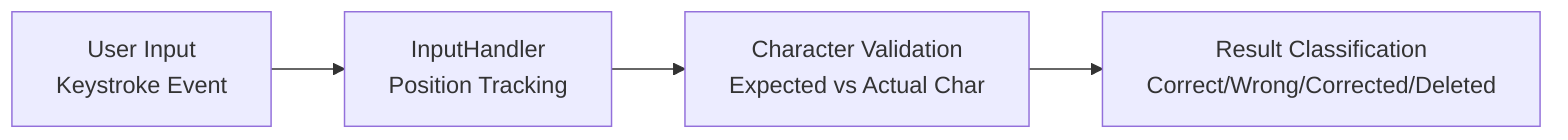 graph LR
    A[User Input<br/>Keystroke Event] --> B[InputHandler<br/>Position Tracking]
    B --> C[Character Validation<br/>Expected vs Actual Char]
    C --> D[Result Classification<br/>Correct/Wrong/Corrected/Deleted]